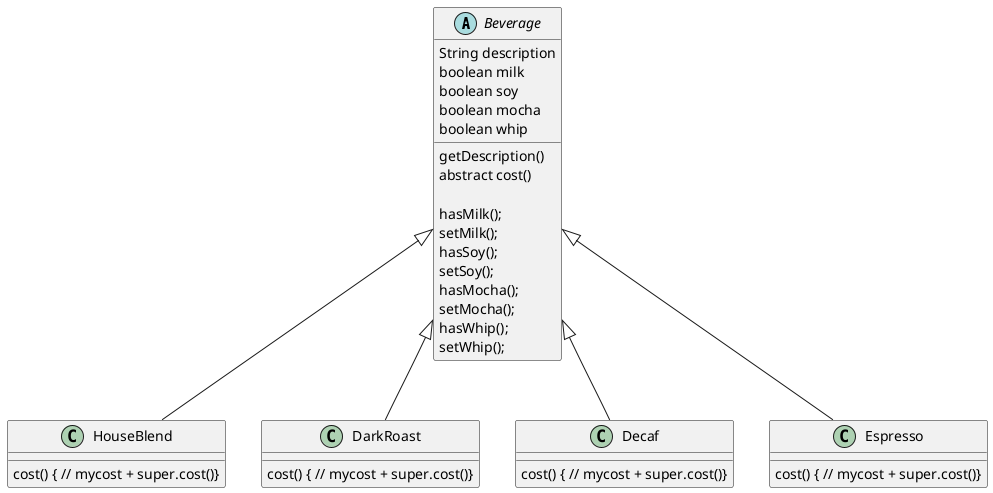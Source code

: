 @startuml
' 饮料
abstract class Beverage {
String description
boolean milk
boolean soy
boolean mocha
boolean whip
getDescription()
abstract cost()

hasMilk();
setMilk();
hasSoy();
setSoy();
hasMocha();
setMocha();
hasWhip();
setWhip();
}

class HouseBlend {
cost() { // mycost + super.cost()}
}
HouseBlend --up|> Beverage

class DarkRoast {
cost() { // mycost + super.cost()}
}
DarkRoast --up|> Beverage

class Decaf {
cost() { // mycost + super.cost()}
}
Decaf --up|> Beverage

class Espresso {
cost() { // mycost + super.cost()}
}
Espresso --up|> Beverage
@enduml